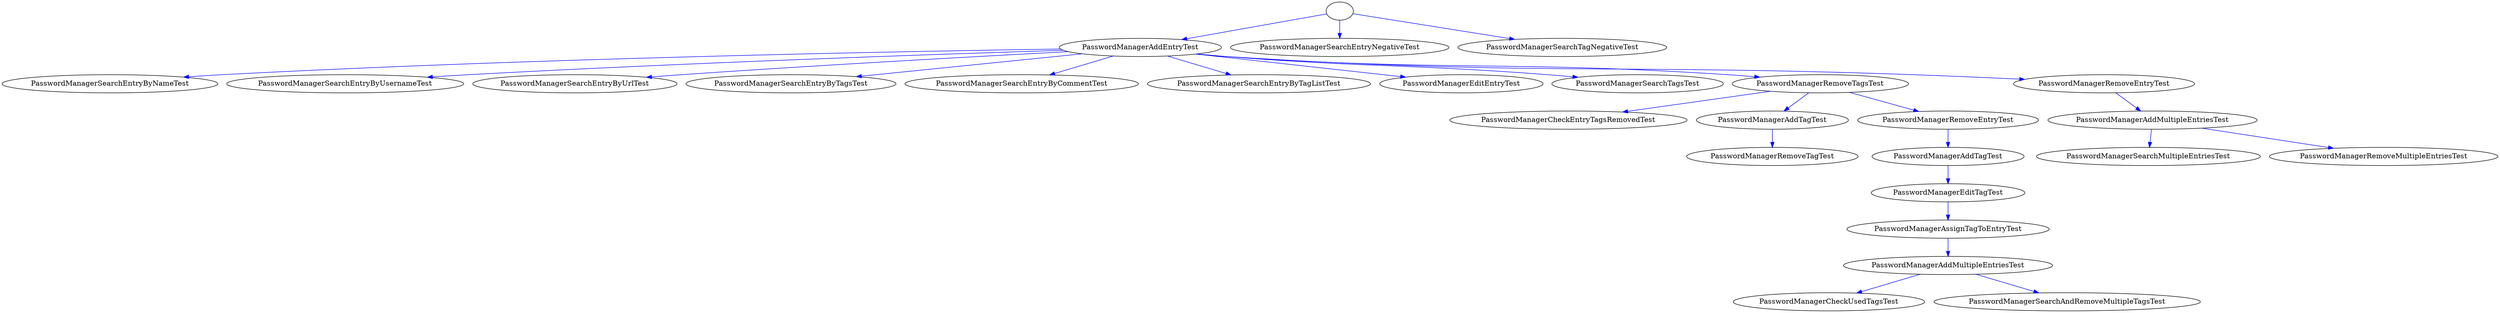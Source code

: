 strict digraph G {
root_925284253 [ label="" color="black" ];
PasswordManagerAddEntryTest_1480285528 [ label="PasswordManagerAddEntryTest" ];
PasswordManagerSearchEntryNegativeTest_886746986 [ label="PasswordManagerSearchEntryNegativeTest" ];
PasswordManagerSearchTagNegativeTest_730307747 [ label="PasswordManagerSearchTagNegativeTest" ];
PasswordManagerSearchEntryByNameTest_1622081475 [ label="PasswordManagerSearchEntryByNameTest" ];
PasswordManagerSearchEntryByUsernameTest_277379693 [ label="PasswordManagerSearchEntryByUsernameTest" ];
PasswordManagerSearchEntryByUrlTest_2017132889 [ label="PasswordManagerSearchEntryByUrlTest" ];
PasswordManagerSearchEntryByTagsTest_1883777234 [ label="PasswordManagerSearchEntryByTagsTest" ];
PasswordManagerSearchEntryByCommentTest_67366059 [ label="PasswordManagerSearchEntryByCommentTest" ];
PasswordManagerSearchEntryByTagListTest_996389459 [ label="PasswordManagerSearchEntryByTagListTest" ];
PasswordManagerEditEntryTest_1966045753 [ label="PasswordManagerEditEntryTest" ];
PasswordManagerSearchTagsTest_1583404971 [ label="PasswordManagerSearchTagsTest" ];
PasswordManagerRemoveTagsTest_1584060496 [ label="PasswordManagerRemoveTagsTest" ];
PasswordManagerRemoveEntryTest_1834609787 [ label="PasswordManagerRemoveEntryTest" ];
PasswordManagerCheckEntryTagsRemovedTest_916699229 [ label="PasswordManagerCheckEntryTagsRemovedTest" ];
PasswordManagerAddTagTest_680697761 [ label="PasswordManagerAddTagTest" ];
PasswordManagerRemoveEntryTest_1938384755 [ label="PasswordManagerRemoveEntryTest" ];
PasswordManagerAddMultipleEntriesTest_1309037620 [ label="PasswordManagerAddMultipleEntriesTest" ];
PasswordManagerRemoveTagTest_1133067323 [ label="PasswordManagerRemoveTagTest" ];
PasswordManagerAddTagTest_326373502 [ label="PasswordManagerAddTagTest" ];
PasswordManagerSearchMultipleEntriesTest_135243215 [ label="PasswordManagerSearchMultipleEntriesTest" ];
PasswordManagerRemoveMultipleEntriesTest_352622286 [ label="PasswordManagerRemoveMultipleEntriesTest" ];
PasswordManagerEditTagTest_1743968381 [ label="PasswordManagerEditTagTest" ];
PasswordManagerAssignTagToEntryTest_645051390 [ label="PasswordManagerAssignTagToEntryTest" ];
PasswordManagerAddMultipleEntriesTest_506268499 [ label="PasswordManagerAddMultipleEntriesTest" ];
PasswordManagerCheckUsedTagsTest_1205024675 [ label="PasswordManagerCheckUsedTagsTest" ];
PasswordManagerSearchAndRemoveMultipleTagsTest_1780541754 [ label="PasswordManagerSearchAndRemoveMultipleTagsTest" ];
  root_925284253 -> PasswordManagerAddEntryTest_1480285528 [ label="" color="blue" ];
  root_925284253 -> PasswordManagerSearchEntryNegativeTest_886746986 [ label="" color="blue" ];
  root_925284253 -> PasswordManagerSearchTagNegativeTest_730307747 [ label="" color="blue" ];
  PasswordManagerAddEntryTest_1480285528 -> PasswordManagerSearchEntryByNameTest_1622081475 [ label="" color="blue" ];
  PasswordManagerAddEntryTest_1480285528 -> PasswordManagerSearchEntryByUsernameTest_277379693 [ label="" color="blue" ];
  PasswordManagerAddEntryTest_1480285528 -> PasswordManagerSearchEntryByUrlTest_2017132889 [ label="" color="blue" ];
  PasswordManagerAddEntryTest_1480285528 -> PasswordManagerSearchEntryByTagsTest_1883777234 [ label="" color="blue" ];
  PasswordManagerAddEntryTest_1480285528 -> PasswordManagerSearchEntryByCommentTest_67366059 [ label="" color="blue" ];
  PasswordManagerAddEntryTest_1480285528 -> PasswordManagerSearchEntryByTagListTest_996389459 [ label="" color="blue" ];
  PasswordManagerAddEntryTest_1480285528 -> PasswordManagerEditEntryTest_1966045753 [ label="" color="blue" ];
  PasswordManagerAddEntryTest_1480285528 -> PasswordManagerSearchTagsTest_1583404971 [ label="" color="blue" ];
  PasswordManagerAddEntryTest_1480285528 -> PasswordManagerRemoveTagsTest_1584060496 [ label="" color="blue" ];
  PasswordManagerAddEntryTest_1480285528 -> PasswordManagerRemoveEntryTest_1834609787 [ label="" color="blue" ];
  PasswordManagerRemoveTagsTest_1584060496 -> PasswordManagerCheckEntryTagsRemovedTest_916699229 [ label="" color="blue" ];
  PasswordManagerRemoveTagsTest_1584060496 -> PasswordManagerAddTagTest_680697761 [ label="" color="blue" ];
  PasswordManagerRemoveTagsTest_1584060496 -> PasswordManagerRemoveEntryTest_1938384755 [ label="" color="blue" ];
  PasswordManagerRemoveEntryTest_1834609787 -> PasswordManagerAddMultipleEntriesTest_1309037620 [ label="" color="blue" ];
  PasswordManagerAddTagTest_680697761 -> PasswordManagerRemoveTagTest_1133067323 [ label="" color="blue" ];
  PasswordManagerRemoveEntryTest_1938384755 -> PasswordManagerAddTagTest_326373502 [ label="" color="blue" ];
  PasswordManagerAddMultipleEntriesTest_1309037620 -> PasswordManagerSearchMultipleEntriesTest_135243215 [ label="" color="blue" ];
  PasswordManagerAddMultipleEntriesTest_1309037620 -> PasswordManagerRemoveMultipleEntriesTest_352622286 [ label="" color="blue" ];
  PasswordManagerAddTagTest_326373502 -> PasswordManagerEditTagTest_1743968381 [ label="" color="blue" ];
  PasswordManagerEditTagTest_1743968381 -> PasswordManagerAssignTagToEntryTest_645051390 [ label="" color="blue" ];
  PasswordManagerAssignTagToEntryTest_645051390 -> PasswordManagerAddMultipleEntriesTest_506268499 [ label="" color="blue" ];
  PasswordManagerAddMultipleEntriesTest_506268499 -> PasswordManagerCheckUsedTagsTest_1205024675 [ label="" color="blue" ];
  PasswordManagerAddMultipleEntriesTest_506268499 -> PasswordManagerSearchAndRemoveMultipleTagsTest_1780541754 [ label="" color="blue" ];
}

